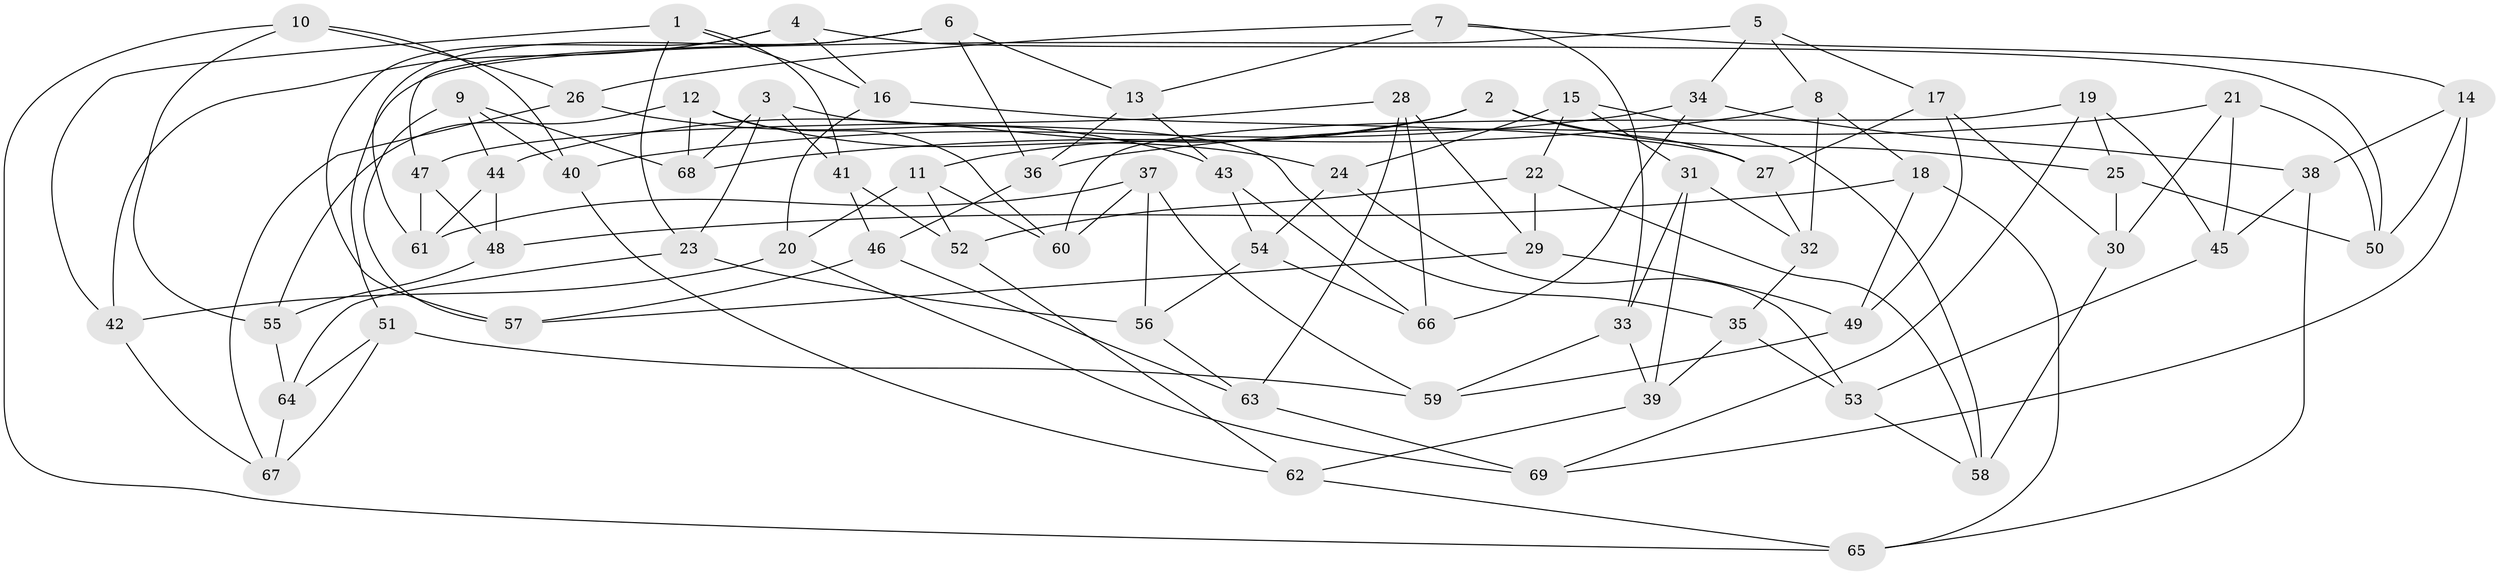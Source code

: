 // coarse degree distribution, {6: 0.42857142857142855, 5: 0.2857142857142857, 8: 0.07142857142857142, 7: 0.14285714285714285, 4: 0.07142857142857142}
// Generated by graph-tools (version 1.1) at 2025/38/03/04/25 23:38:15]
// undirected, 69 vertices, 138 edges
graph export_dot {
  node [color=gray90,style=filled];
  1;
  2;
  3;
  4;
  5;
  6;
  7;
  8;
  9;
  10;
  11;
  12;
  13;
  14;
  15;
  16;
  17;
  18;
  19;
  20;
  21;
  22;
  23;
  24;
  25;
  26;
  27;
  28;
  29;
  30;
  31;
  32;
  33;
  34;
  35;
  36;
  37;
  38;
  39;
  40;
  41;
  42;
  43;
  44;
  45;
  46;
  47;
  48;
  49;
  50;
  51;
  52;
  53;
  54;
  55;
  56;
  57;
  58;
  59;
  60;
  61;
  62;
  63;
  64;
  65;
  66;
  67;
  68;
  69;
  1 -- 23;
  1 -- 41;
  1 -- 16;
  1 -- 42;
  2 -- 11;
  2 -- 27;
  2 -- 44;
  2 -- 25;
  3 -- 23;
  3 -- 35;
  3 -- 41;
  3 -- 68;
  4 -- 42;
  4 -- 16;
  4 -- 57;
  4 -- 50;
  5 -- 8;
  5 -- 17;
  5 -- 34;
  5 -- 51;
  6 -- 47;
  6 -- 13;
  6 -- 36;
  6 -- 61;
  7 -- 26;
  7 -- 14;
  7 -- 13;
  7 -- 33;
  8 -- 18;
  8 -- 68;
  8 -- 32;
  9 -- 44;
  9 -- 57;
  9 -- 40;
  9 -- 68;
  10 -- 40;
  10 -- 55;
  10 -- 65;
  10 -- 26;
  11 -- 20;
  11 -- 52;
  11 -- 60;
  12 -- 60;
  12 -- 68;
  12 -- 55;
  12 -- 24;
  13 -- 43;
  13 -- 36;
  14 -- 38;
  14 -- 69;
  14 -- 50;
  15 -- 58;
  15 -- 24;
  15 -- 22;
  15 -- 31;
  16 -- 20;
  16 -- 27;
  17 -- 30;
  17 -- 27;
  17 -- 49;
  18 -- 65;
  18 -- 49;
  18 -- 48;
  19 -- 45;
  19 -- 69;
  19 -- 25;
  19 -- 60;
  20 -- 69;
  20 -- 42;
  21 -- 50;
  21 -- 36;
  21 -- 45;
  21 -- 30;
  22 -- 58;
  22 -- 52;
  22 -- 29;
  23 -- 64;
  23 -- 56;
  24 -- 54;
  24 -- 53;
  25 -- 50;
  25 -- 30;
  26 -- 67;
  26 -- 43;
  27 -- 32;
  28 -- 63;
  28 -- 29;
  28 -- 66;
  28 -- 47;
  29 -- 49;
  29 -- 57;
  30 -- 58;
  31 -- 32;
  31 -- 39;
  31 -- 33;
  32 -- 35;
  33 -- 39;
  33 -- 59;
  34 -- 66;
  34 -- 38;
  34 -- 40;
  35 -- 53;
  35 -- 39;
  36 -- 46;
  37 -- 56;
  37 -- 61;
  37 -- 59;
  37 -- 60;
  38 -- 45;
  38 -- 65;
  39 -- 62;
  40 -- 62;
  41 -- 52;
  41 -- 46;
  42 -- 67;
  43 -- 66;
  43 -- 54;
  44 -- 61;
  44 -- 48;
  45 -- 53;
  46 -- 57;
  46 -- 63;
  47 -- 61;
  47 -- 48;
  48 -- 55;
  49 -- 59;
  51 -- 59;
  51 -- 67;
  51 -- 64;
  52 -- 62;
  53 -- 58;
  54 -- 56;
  54 -- 66;
  55 -- 64;
  56 -- 63;
  62 -- 65;
  63 -- 69;
  64 -- 67;
}
